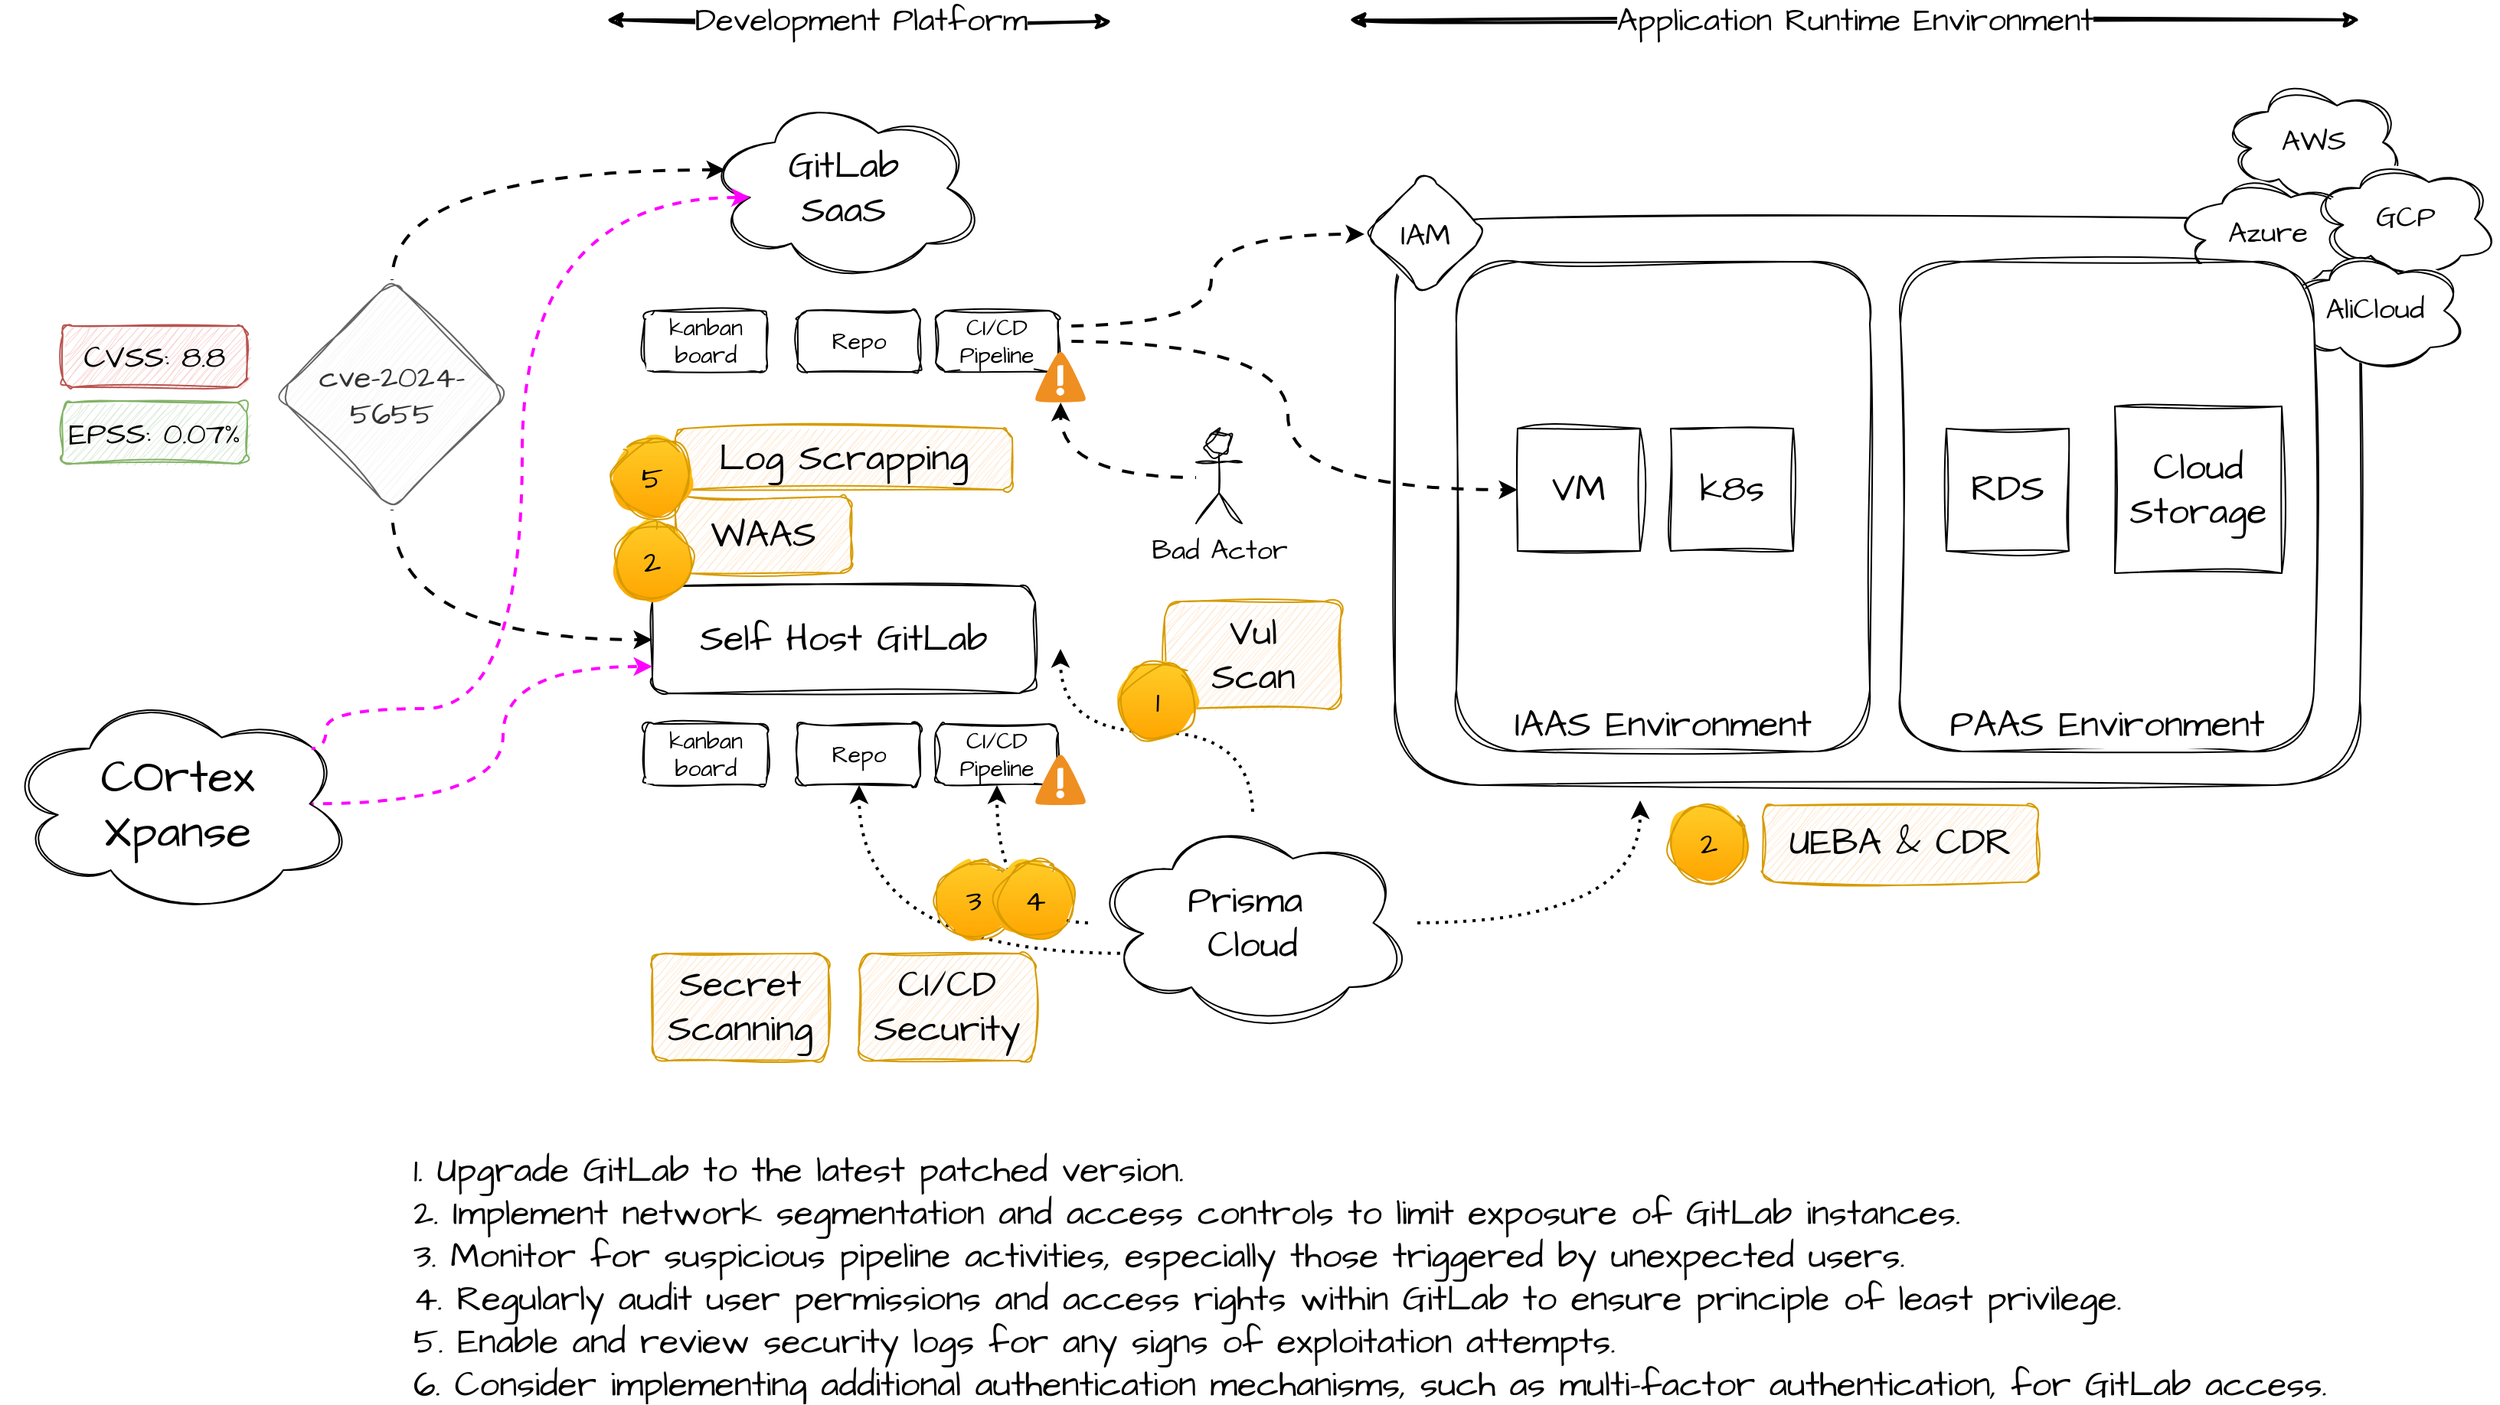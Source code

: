 <mxfile version="24.2.5" type="device">
  <diagram name="Page-1" id="rjnNvsuZUN1prgzj9QkD">
    <mxGraphModel dx="1912" dy="949" grid="0" gridSize="10" guides="1" tooltips="1" connect="1" arrows="1" fold="1" page="0" pageScale="1" pageWidth="850" pageHeight="1100" math="0" shadow="0">
      <root>
        <mxCell id="0" />
        <mxCell id="1" parent="0" />
        <mxCell id="IKM7KcdyT9t43pVqySQf-51" value="Vul&lt;div&gt;Scan&lt;/div&gt;" style="rounded=1;whiteSpace=wrap;html=1;sketch=1;hachureGap=4;jiggle=2;curveFitting=1;fontFamily=Architects Daughter;fontSource=https%3A%2F%2Ffonts.googleapis.com%2Fcss%3Ffamily%3DArchitects%2BDaughter;fontSize=24;labelBackgroundColor=none;fillColor=#ffe6cc;strokeColor=#d79b00;" parent="1" vertex="1">
          <mxGeometry x="709.5" y="560" width="115" height="70" as="geometry" />
        </mxCell>
        <mxCell id="IKM7KcdyT9t43pVqySQf-50" value="WAAS" style="rounded=1;whiteSpace=wrap;html=1;sketch=1;hachureGap=4;jiggle=2;curveFitting=1;fontFamily=Architects Daughter;fontSource=https%3A%2F%2Ffonts.googleapis.com%2Fcss%3Ffamily%3DArchitects%2BDaughter;fontSize=24;labelBackgroundColor=none;fillColor=#ffe6cc;strokeColor=#d79b00;" parent="1" vertex="1">
          <mxGeometry x="390" y="491.5" width="115" height="50" as="geometry" />
        </mxCell>
        <mxCell id="IKM7KcdyT9t43pVqySQf-26" value="" style="rounded=1;whiteSpace=wrap;html=1;sketch=1;hachureGap=4;jiggle=2;curveFitting=1;fontFamily=Architects Daughter;fontSource=https%3A%2F%2Ffonts.googleapis.com%2Fcss%3Ffamily%3DArchitects%2BDaughter;fontSize=11;fontColor=default;labelBackgroundColor=default;" parent="1" vertex="1">
          <mxGeometry x="860" y="310" width="630" height="370" as="geometry" />
        </mxCell>
        <mxCell id="IKM7KcdyT9t43pVqySQf-1" value="GitLab&lt;div&gt;SaaS&lt;/div&gt;" style="ellipse;shape=cloud;whiteSpace=wrap;html=1;sketch=1;hachureGap=4;jiggle=2;curveFitting=1;fontFamily=Architects Daughter;fontSource=https%3A%2F%2Ffonts.googleapis.com%2Fcss%3Ffamily%3DArchitects%2BDaughter;fontSize=24;" parent="1" vertex="1">
          <mxGeometry x="410" y="230" width="180" height="120" as="geometry" />
        </mxCell>
        <mxCell id="IKM7KcdyT9t43pVqySQf-2" value="Self Host GitLab" style="rounded=1;whiteSpace=wrap;html=1;sketch=1;hachureGap=4;jiggle=2;curveFitting=1;fontFamily=Architects Daughter;fontSource=https%3A%2F%2Ffonts.googleapis.com%2Fcss%3Ffamily%3DArchitects%2BDaughter;fontSize=24;" parent="1" vertex="1">
          <mxGeometry x="375" y="550" width="250" height="70" as="geometry" />
        </mxCell>
        <mxCell id="IKM7KcdyT9t43pVqySQf-4" style="edgeStyle=orthogonalEdgeStyle;rounded=0;hachureGap=4;orthogonalLoop=1;jettySize=auto;html=1;fontFamily=Architects Daughter;fontSource=https%3A%2F%2Ffonts.googleapis.com%2Fcss%3Ffamily%3DArchitects%2BDaughter;curved=1;flowAnimation=1;strokeWidth=2;exitX=0.5;exitY=0;exitDx=0;exitDy=0;entryX=0.07;entryY=0.4;entryDx=0;entryDy=0;entryPerimeter=0;" parent="1" source="IKM7KcdyT9t43pVqySQf-3" target="IKM7KcdyT9t43pVqySQf-1" edge="1">
          <mxGeometry relative="1" as="geometry" />
        </mxCell>
        <mxCell id="IKM7KcdyT9t43pVqySQf-5" style="edgeStyle=orthogonalEdgeStyle;curved=1;rounded=0;hachureGap=4;orthogonalLoop=1;jettySize=auto;html=1;entryX=0;entryY=0.5;entryDx=0;entryDy=0;strokeColor=default;strokeWidth=2;align=center;verticalAlign=middle;fontFamily=Architects Daughter;fontSource=https%3A%2F%2Ffonts.googleapis.com%2Fcss%3Ffamily%3DArchitects%2BDaughter;fontSize=11;fontColor=default;labelBackgroundColor=default;endArrow=classic;flowAnimation=1;exitX=0.5;exitY=1;exitDx=0;exitDy=0;" parent="1" source="IKM7KcdyT9t43pVqySQf-3" target="IKM7KcdyT9t43pVqySQf-2" edge="1">
          <mxGeometry relative="1" as="geometry" />
        </mxCell>
        <mxCell id="IKM7KcdyT9t43pVqySQf-3" value="cve-2024-5655" style="rhombus;whiteSpace=wrap;html=1;sketch=1;hachureGap=4;jiggle=2;curveFitting=1;fontFamily=Architects Daughter;fontSource=https%3A%2F%2Ffonts.googleapis.com%2Fcss%3Ffamily%3DArchitects%2BDaughter;rounded=1;fontSize=20;fillColor=#f5f5f5;fontColor=#333333;strokeColor=#666666;" parent="1" vertex="1">
          <mxGeometry x="130" y="350" width="150" height="150" as="geometry" />
        </mxCell>
        <mxCell id="IKM7KcdyT9t43pVqySQf-6" value="Development Platform" style="endArrow=classic;startArrow=classic;html=1;rounded=0;hachureGap=4;strokeColor=default;strokeWidth=2;align=center;verticalAlign=middle;fontFamily=Architects Daughter;fontSource=https%3A%2F%2Ffonts.googleapis.com%2Fcss%3Ffamily%3DArchitects%2BDaughter;fontSize=21;fontColor=default;labelBackgroundColor=default;edgeStyle=orthogonalEdgeStyle;flowAnimation=0;curved=1;sketch=1;curveFitting=1;jiggle=2;" parent="1" edge="1">
          <mxGeometry width="50" height="50" relative="1" as="geometry">
            <mxPoint x="345" y="180" as="sourcePoint" />
            <mxPoint x="675" y="181" as="targetPoint" />
          </mxGeometry>
        </mxCell>
        <mxCell id="IKM7KcdyT9t43pVqySQf-7" value="kanban board" style="rounded=1;whiteSpace=wrap;html=1;sketch=1;hachureGap=4;jiggle=2;curveFitting=1;fontFamily=Architects Daughter;fontSource=https%3A%2F%2Ffonts.googleapis.com%2Fcss%3Ffamily%3DArchitects%2BDaughter;fontSize=15;fontColor=default;labelBackgroundColor=default;" parent="1" vertex="1">
          <mxGeometry x="370" y="370" width="80" height="40" as="geometry" />
        </mxCell>
        <mxCell id="IKM7KcdyT9t43pVqySQf-8" value="Repo" style="rounded=1;whiteSpace=wrap;html=1;sketch=1;hachureGap=4;jiggle=2;curveFitting=1;fontFamily=Architects Daughter;fontSource=https%3A%2F%2Ffonts.googleapis.com%2Fcss%3Ffamily%3DArchitects%2BDaughter;fontSize=15;fontColor=default;labelBackgroundColor=default;" parent="1" vertex="1">
          <mxGeometry x="470" y="370" width="80" height="40" as="geometry" />
        </mxCell>
        <mxCell id="IKM7KcdyT9t43pVqySQf-36" style="edgeStyle=orthogonalEdgeStyle;curved=1;rounded=0;hachureGap=4;orthogonalLoop=1;jettySize=auto;html=1;entryX=0;entryY=0.5;entryDx=0;entryDy=0;strokeColor=default;strokeWidth=2;align=center;verticalAlign=middle;fontFamily=Architects Daughter;fontSource=https%3A%2F%2Ffonts.googleapis.com%2Fcss%3Ffamily%3DArchitects%2BDaughter;fontSize=11;fontColor=default;labelBackgroundColor=default;endArrow=classic;flowAnimation=1;exitX=1;exitY=0.25;exitDx=0;exitDy=0;" parent="1" source="IKM7KcdyT9t43pVqySQf-9" target="IKM7KcdyT9t43pVqySQf-35" edge="1">
          <mxGeometry relative="1" as="geometry">
            <mxPoint x="650" y="370" as="sourcePoint" />
          </mxGeometry>
        </mxCell>
        <mxCell id="IKM7KcdyT9t43pVqySQf-9" value="CI/CD&lt;div&gt;Pipeline&lt;/div&gt;" style="rounded=1;whiteSpace=wrap;html=1;sketch=1;hachureGap=4;jiggle=2;curveFitting=1;fontFamily=Architects Daughter;fontSource=https%3A%2F%2Ffonts.googleapis.com%2Fcss%3Ffamily%3DArchitects%2BDaughter;fontSize=15;fontColor=default;labelBackgroundColor=default;" parent="1" vertex="1">
          <mxGeometry x="560" y="370" width="80" height="40" as="geometry" />
        </mxCell>
        <mxCell id="IKM7KcdyT9t43pVqySQf-10" value="kanban board" style="rounded=1;whiteSpace=wrap;html=1;sketch=1;hachureGap=4;jiggle=2;curveFitting=1;fontFamily=Architects Daughter;fontSource=https%3A%2F%2Ffonts.googleapis.com%2Fcss%3Ffamily%3DArchitects%2BDaughter;fontSize=15;fontColor=default;labelBackgroundColor=default;" parent="1" vertex="1">
          <mxGeometry x="370" y="640" width="80" height="40" as="geometry" />
        </mxCell>
        <mxCell id="IKM7KcdyT9t43pVqySQf-11" value="Repo" style="rounded=1;whiteSpace=wrap;html=1;sketch=1;hachureGap=4;jiggle=2;curveFitting=1;fontFamily=Architects Daughter;fontSource=https%3A%2F%2Ffonts.googleapis.com%2Fcss%3Ffamily%3DArchitects%2BDaughter;fontSize=15;fontColor=default;labelBackgroundColor=default;" parent="1" vertex="1">
          <mxGeometry x="470" y="640" width="80" height="40" as="geometry" />
        </mxCell>
        <mxCell id="IKM7KcdyT9t43pVqySQf-12" value="CI/CD&lt;div&gt;Pipeline&lt;/div&gt;" style="rounded=1;whiteSpace=wrap;html=1;sketch=1;hachureGap=4;jiggle=2;curveFitting=1;fontFamily=Architects Daughter;fontSource=https%3A%2F%2Ffonts.googleapis.com%2Fcss%3Ffamily%3DArchitects%2BDaughter;fontSize=15;fontColor=default;labelBackgroundColor=default;" parent="1" vertex="1">
          <mxGeometry x="560" y="640" width="80" height="40" as="geometry" />
        </mxCell>
        <mxCell id="IKM7KcdyT9t43pVqySQf-14" value="" style="shape=image;imageAspect=0;aspect=fixed;verticalLabelPosition=bottom;verticalAlign=top;sketch=1;hachureGap=4;jiggle=2;curveFitting=1;fontFamily=Architects Daughter;fontSource=https%3A%2F%2Ffonts.googleapis.com%2Fcss%3Ffamily%3DArchitects%2BDaughter;fontSize=11;fontColor=default;labelBackgroundColor=default;image=https://cdn4.iconfinder.com/data/icons/logos-and-brands/512/144_Gitlab_logo_logos-512.png;" parent="1" vertex="1">
          <mxGeometry x="580" y="509" width="82" height="82" as="geometry" />
        </mxCell>
        <mxCell id="IKM7KcdyT9t43pVqySQf-15" value="" style="shape=image;imageAspect=0;aspect=fixed;verticalLabelPosition=bottom;verticalAlign=top;sketch=1;hachureGap=4;jiggle=2;curveFitting=1;fontFamily=Architects Daughter;fontSource=https%3A%2F%2Ffonts.googleapis.com%2Fcss%3Ffamily%3DArchitects%2BDaughter;fontSize=11;fontColor=default;labelBackgroundColor=default;image=https://cdn4.iconfinder.com/data/icons/logos-and-brands/512/144_Gitlab_logo_logos-512.png;" parent="1" vertex="1">
          <mxGeometry x="550" y="230" width="82" height="82" as="geometry" />
        </mxCell>
        <mxCell id="IKM7KcdyT9t43pVqySQf-16" value="CVSS: 8.8" style="rounded=1;whiteSpace=wrap;html=1;sketch=1;hachureGap=4;jiggle=2;curveFitting=1;fontFamily=Architects Daughter;fontSource=https%3A%2F%2Ffonts.googleapis.com%2Fcss%3Ffamily%3DArchitects%2BDaughter;fontSize=20;labelBackgroundColor=none;fillColor=#f8cecc;strokeColor=#b85450;" parent="1" vertex="1">
          <mxGeometry x="-10" y="380" width="120" height="40" as="geometry" />
        </mxCell>
        <mxCell id="IKM7KcdyT9t43pVqySQf-17" value="EPSS: 0.07%" style="rounded=1;whiteSpace=wrap;html=1;sketch=1;hachureGap=4;jiggle=2;curveFitting=1;fontFamily=Architects Daughter;fontSource=https%3A%2F%2Ffonts.googleapis.com%2Fcss%3Ffamily%3DArchitects%2BDaughter;fontSize=20;labelBackgroundColor=none;fillColor=#d5e8d4;strokeColor=#82b366;" parent="1" vertex="1">
          <mxGeometry x="-10" y="430" width="120" height="40" as="geometry" />
        </mxCell>
        <mxCell id="IKM7KcdyT9t43pVqySQf-18" value="" style="shadow=0;dashed=0;html=1;strokeColor=none;fillColor=#4495D1;labelPosition=center;verticalLabelPosition=bottom;verticalAlign=top;align=center;outlineConnect=0;shape=mxgraph.veeam.2d.alert;hachureGap=4;fontFamily=Architects Daughter;fontSource=https%3A%2F%2Ffonts.googleapis.com%2Fcss%3Ffamily%3DArchitects%2BDaughter;fontSize=11;fontColor=default;labelBackgroundColor=default;" parent="1" vertex="1">
          <mxGeometry x="625" y="396.8" width="33.2" height="33.2" as="geometry" />
        </mxCell>
        <mxCell id="IKM7KcdyT9t43pVqySQf-19" value="" style="shadow=0;dashed=0;html=1;strokeColor=none;fillColor=#4495D1;labelPosition=center;verticalLabelPosition=bottom;verticalAlign=top;align=center;outlineConnect=0;shape=mxgraph.veeam.2d.alert;hachureGap=4;fontFamily=Architects Daughter;fontSource=https%3A%2F%2Ffonts.googleapis.com%2Fcss%3Ffamily%3DArchitects%2BDaughter;fontSize=11;fontColor=default;labelBackgroundColor=default;" parent="1" vertex="1">
          <mxGeometry x="625" y="660" width="33.2" height="33.2" as="geometry" />
        </mxCell>
        <mxCell id="IKM7KcdyT9t43pVqySQf-21" style="edgeStyle=orthogonalEdgeStyle;curved=1;rounded=0;hachureGap=4;orthogonalLoop=1;jettySize=auto;html=1;strokeColor=default;strokeWidth=2;align=center;verticalAlign=middle;fontFamily=Architects Daughter;fontSource=https%3A%2F%2Ffonts.googleapis.com%2Fcss%3Ffamily%3DArchitects%2BDaughter;fontSize=11;fontColor=default;labelBackgroundColor=default;endArrow=classic;flowAnimation=1;" parent="1" source="IKM7KcdyT9t43pVqySQf-20" target="IKM7KcdyT9t43pVqySQf-18" edge="1">
          <mxGeometry relative="1" as="geometry" />
        </mxCell>
        <mxCell id="IKM7KcdyT9t43pVqySQf-20" value="Bad Actor" style="shape=umlActor;verticalLabelPosition=bottom;verticalAlign=top;html=1;outlineConnect=0;sketch=1;hachureGap=4;jiggle=2;curveFitting=1;fontFamily=Architects Daughter;fontSource=https%3A%2F%2Ffonts.googleapis.com%2Fcss%3Ffamily%3DArchitects%2BDaughter;fontSize=18;fontColor=default;labelBackgroundColor=default;" parent="1" vertex="1">
          <mxGeometry x="730" y="449" width="30" height="60" as="geometry" />
        </mxCell>
        <mxCell id="IKM7KcdyT9t43pVqySQf-28" value="IAAS Environment" style="rounded=1;whiteSpace=wrap;html=1;sketch=1;hachureGap=4;jiggle=2;curveFitting=1;fontFamily=Architects Daughter;fontSource=https%3A%2F%2Ffonts.googleapis.com%2Fcss%3Ffamily%3DArchitects%2BDaughter;fontSize=24;fontColor=default;labelBackgroundColor=default;verticalAlign=bottom;" parent="1" vertex="1">
          <mxGeometry x="900" y="338" width="270" height="320" as="geometry" />
        </mxCell>
        <mxCell id="IKM7KcdyT9t43pVqySQf-22" value="AWS" style="ellipse;shape=cloud;whiteSpace=wrap;html=1;sketch=1;hachureGap=4;jiggle=2;curveFitting=1;fontFamily=Architects Daughter;fontSource=https%3A%2F%2Ffonts.googleapis.com%2Fcss%3Ffamily%3DArchitects%2BDaughter;fontSize=19;fontColor=default;labelBackgroundColor=default;" parent="1" vertex="1">
          <mxGeometry x="1400" y="220" width="120" height="80" as="geometry" />
        </mxCell>
        <mxCell id="IKM7KcdyT9t43pVqySQf-23" value="Azure" style="ellipse;shape=cloud;whiteSpace=wrap;html=1;sketch=1;hachureGap=4;jiggle=2;curveFitting=1;fontFamily=Architects Daughter;fontSource=https%3A%2F%2Ffonts.googleapis.com%2Fcss%3Ffamily%3DArchitects%2BDaughter;fontSize=19;fontColor=default;labelBackgroundColor=default;" parent="1" vertex="1">
          <mxGeometry x="1370" y="280" width="120" height="80" as="geometry" />
        </mxCell>
        <mxCell id="IKM7KcdyT9t43pVqySQf-24" value="GCP" style="ellipse;shape=cloud;whiteSpace=wrap;html=1;sketch=1;hachureGap=4;jiggle=2;curveFitting=1;fontFamily=Architects Daughter;fontSource=https%3A%2F%2Ffonts.googleapis.com%2Fcss%3Ffamily%3DArchitects%2BDaughter;fontSize=19;fontColor=default;labelBackgroundColor=default;" parent="1" vertex="1">
          <mxGeometry x="1460" y="270" width="120" height="80" as="geometry" />
        </mxCell>
        <mxCell id="IKM7KcdyT9t43pVqySQf-25" value="AliCloud" style="ellipse;shape=cloud;whiteSpace=wrap;html=1;sketch=1;hachureGap=4;jiggle=2;curveFitting=1;fontFamily=Architects Daughter;fontSource=https%3A%2F%2Ffonts.googleapis.com%2Fcss%3Ffamily%3DArchitects%2BDaughter;fontSize=19;fontColor=default;labelBackgroundColor=default;" parent="1" vertex="1">
          <mxGeometry x="1440" y="330" width="120" height="80" as="geometry" />
        </mxCell>
        <mxCell id="IKM7KcdyT9t43pVqySQf-29" value="PAAS Environment" style="rounded=1;whiteSpace=wrap;html=1;sketch=1;hachureGap=4;jiggle=2;curveFitting=1;fontFamily=Architects Daughter;fontSource=https%3A%2F%2Ffonts.googleapis.com%2Fcss%3Ffamily%3DArchitects%2BDaughter;fontSize=24;fontColor=default;labelBackgroundColor=default;verticalAlign=bottom;" parent="1" vertex="1">
          <mxGeometry x="1190" y="338" width="270" height="320" as="geometry" />
        </mxCell>
        <mxCell id="IKM7KcdyT9t43pVqySQf-30" value="VM" style="whiteSpace=wrap;html=1;aspect=fixed;sketch=1;hachureGap=4;jiggle=2;curveFitting=1;fontFamily=Architects Daughter;fontSource=https%3A%2F%2Ffonts.googleapis.com%2Fcss%3Ffamily%3DArchitects%2BDaughter;fontSize=24;fontColor=default;labelBackgroundColor=default;" parent="1" vertex="1">
          <mxGeometry x="940" y="447" width="80" height="80" as="geometry" />
        </mxCell>
        <mxCell id="IKM7KcdyT9t43pVqySQf-31" value="k8s" style="whiteSpace=wrap;html=1;aspect=fixed;sketch=1;hachureGap=4;jiggle=2;curveFitting=1;fontFamily=Architects Daughter;fontSource=https%3A%2F%2Ffonts.googleapis.com%2Fcss%3Ffamily%3DArchitects%2BDaughter;fontSize=24;fontColor=default;labelBackgroundColor=default;" parent="1" vertex="1">
          <mxGeometry x="1040" y="447" width="80" height="80" as="geometry" />
        </mxCell>
        <mxCell id="IKM7KcdyT9t43pVqySQf-32" value="RDS" style="whiteSpace=wrap;html=1;aspect=fixed;sketch=1;hachureGap=4;jiggle=2;curveFitting=1;fontFamily=Architects Daughter;fontSource=https%3A%2F%2Ffonts.googleapis.com%2Fcss%3Ffamily%3DArchitects%2BDaughter;fontSize=24;fontColor=default;labelBackgroundColor=default;" parent="1" vertex="1">
          <mxGeometry x="1220" y="447" width="80" height="80" as="geometry" />
        </mxCell>
        <mxCell id="IKM7KcdyT9t43pVqySQf-33" value="Cloud&lt;div&gt;Storage&lt;/div&gt;" style="whiteSpace=wrap;html=1;aspect=fixed;sketch=1;hachureGap=4;jiggle=2;curveFitting=1;fontFamily=Architects Daughter;fontSource=https%3A%2F%2Ffonts.googleapis.com%2Fcss%3Ffamily%3DArchitects%2BDaughter;fontSize=24;fontColor=default;labelBackgroundColor=default;" parent="1" vertex="1">
          <mxGeometry x="1330" y="432.5" width="109" height="109" as="geometry" />
        </mxCell>
        <mxCell id="IKM7KcdyT9t43pVqySQf-34" style="edgeStyle=orthogonalEdgeStyle;curved=1;rounded=0;hachureGap=4;orthogonalLoop=1;jettySize=auto;html=1;exitX=1;exitY=0.5;exitDx=0;exitDy=0;entryX=0;entryY=0.5;entryDx=0;entryDy=0;strokeColor=default;strokeWidth=2;align=center;verticalAlign=middle;fontFamily=Architects Daughter;fontSource=https%3A%2F%2Ffonts.googleapis.com%2Fcss%3Ffamily%3DArchitects%2BDaughter;fontSize=11;fontColor=default;labelBackgroundColor=default;endArrow=classic;flowAnimation=1;" parent="1" source="IKM7KcdyT9t43pVqySQf-9" target="IKM7KcdyT9t43pVqySQf-30" edge="1">
          <mxGeometry relative="1" as="geometry" />
        </mxCell>
        <mxCell id="IKM7KcdyT9t43pVqySQf-35" value="IAM" style="rhombus;whiteSpace=wrap;html=1;sketch=1;hachureGap=4;jiggle=2;curveFitting=1;fontFamily=Architects Daughter;fontSource=https%3A%2F%2Ffonts.googleapis.com%2Fcss%3Ffamily%3DArchitects%2BDaughter;fontSize=20;fontColor=default;labelBackgroundColor=default;rounded=1;" parent="1" vertex="1">
          <mxGeometry x="840" y="280" width="80" height="80" as="geometry" />
        </mxCell>
        <mxCell id="IKM7KcdyT9t43pVqySQf-37" value="Application Runtime Environment" style="endArrow=classic;startArrow=classic;html=1;rounded=0;hachureGap=4;strokeColor=default;strokeWidth=2;align=center;verticalAlign=middle;fontFamily=Architects Daughter;fontSource=https%3A%2F%2Ffonts.googleapis.com%2Fcss%3Ffamily%3DArchitects%2BDaughter;fontSize=21;fontColor=default;labelBackgroundColor=default;edgeStyle=orthogonalEdgeStyle;flowAnimation=0;curved=1;sketch=1;curveFitting=1;jiggle=2;" parent="1" edge="1">
          <mxGeometry width="50" height="50" relative="1" as="geometry">
            <mxPoint x="830" y="180" as="sourcePoint" />
            <mxPoint x="1490" y="180" as="targetPoint" />
          </mxGeometry>
        </mxCell>
        <mxCell id="IKM7KcdyT9t43pVqySQf-39" value="1. Upgrade GitLab to the latest patched version.&#xa;2. Implement network segmentation and access controls to limit exposure of GitLab instances. &#xa;3. Monitor for suspicious pipeline activities, especially those triggered by unexpected users. &#xa;4. Regularly audit user permissions and access rights within GitLab to ensure principle of least privilege. &#xa;5. Enable and review security logs for any signs of exploitation attempts. &#xa;6. Consider implementing additional authentication mechanisms, such as multi-factor authentication, for GitLab access." style="text;fontFamily=Architects Daughter;fontSource=https%3A%2F%2Ffonts.googleapis.com%2Fcss%3Ffamily%3DArchitects%2BDaughter;fontSize=23;fontColor=default;labelBackgroundColor=default;" parent="1" vertex="1">
          <mxGeometry x="217" y="910" width="1100" height="160" as="geometry" />
        </mxCell>
        <mxCell id="IKM7KcdyT9t43pVqySQf-43" style="edgeStyle=orthogonalEdgeStyle;curved=1;rounded=0;hachureGap=4;orthogonalLoop=1;jettySize=auto;html=1;entryX=0.5;entryY=1;entryDx=0;entryDy=0;dashed=1;dashPattern=1 2;strokeColor=default;strokeWidth=2;align=center;verticalAlign=middle;fontFamily=Architects Daughter;fontSource=https%3A%2F%2Ffonts.googleapis.com%2Fcss%3Ffamily%3DArchitects%2BDaughter;fontSize=11;fontColor=default;labelBackgroundColor=default;endArrow=classic;flowAnimation=1;" parent="1" source="IKM7KcdyT9t43pVqySQf-41" target="IKM7KcdyT9t43pVqySQf-12" edge="1">
          <mxGeometry relative="1" as="geometry" />
        </mxCell>
        <mxCell id="IKM7KcdyT9t43pVqySQf-44" style="edgeStyle=orthogonalEdgeStyle;curved=1;rounded=0;hachureGap=4;orthogonalLoop=1;jettySize=auto;html=1;entryX=0.5;entryY=1;entryDx=0;entryDy=0;dashed=1;dashPattern=1 2;strokeColor=default;strokeWidth=2;align=center;verticalAlign=middle;fontFamily=Architects Daughter;fontSource=https%3A%2F%2Ffonts.googleapis.com%2Fcss%3Ffamily%3DArchitects%2BDaughter;fontSize=11;fontColor=default;labelBackgroundColor=default;endArrow=classic;flowAnimation=1;exitX=0.1;exitY=0.642;exitDx=0;exitDy=0;exitPerimeter=0;" parent="1" source="IKM7KcdyT9t43pVqySQf-41" target="IKM7KcdyT9t43pVqySQf-11" edge="1">
          <mxGeometry relative="1" as="geometry" />
        </mxCell>
        <mxCell id="IKM7KcdyT9t43pVqySQf-45" style="edgeStyle=orthogonalEdgeStyle;curved=1;rounded=0;hachureGap=4;orthogonalLoop=1;jettySize=auto;html=1;dashed=1;dashPattern=1 2;strokeColor=default;strokeWidth=2;align=center;verticalAlign=middle;fontFamily=Architects Daughter;fontSource=https%3A%2F%2Ffonts.googleapis.com%2Fcss%3Ffamily%3DArchitects%2BDaughter;fontSize=11;fontColor=default;labelBackgroundColor=default;endArrow=classic;flowAnimation=1;" parent="1" source="IKM7KcdyT9t43pVqySQf-41" edge="1">
          <mxGeometry relative="1" as="geometry">
            <mxPoint x="1020" y="690" as="targetPoint" />
          </mxGeometry>
        </mxCell>
        <mxCell id="IKM7KcdyT9t43pVqySQf-46" style="edgeStyle=orthogonalEdgeStyle;curved=1;rounded=0;hachureGap=4;orthogonalLoop=1;jettySize=auto;html=1;entryX=0.75;entryY=1;entryDx=0;entryDy=0;dashed=1;dashPattern=1 2;strokeColor=default;strokeWidth=2;align=center;verticalAlign=middle;fontFamily=Architects Daughter;fontSource=https%3A%2F%2Ffonts.googleapis.com%2Fcss%3Ffamily%3DArchitects%2BDaughter;fontSize=11;fontColor=default;labelBackgroundColor=default;endArrow=classic;flowAnimation=1;" parent="1" source="IKM7KcdyT9t43pVqySQf-41" target="IKM7KcdyT9t43pVqySQf-14" edge="1">
          <mxGeometry relative="1" as="geometry" />
        </mxCell>
        <mxCell id="IKM7KcdyT9t43pVqySQf-41" value="Prisma&amp;nbsp;&lt;div&gt;Cloud&lt;/div&gt;" style="ellipse;shape=cloud;whiteSpace=wrap;html=1;sketch=1;hachureGap=4;jiggle=2;curveFitting=1;fontFamily=Architects Daughter;fontSource=https%3A%2F%2Ffonts.googleapis.com%2Fcss%3Ffamily%3DArchitects%2BDaughter;fontSize=24;fontColor=default;labelBackgroundColor=default;" parent="1" vertex="1">
          <mxGeometry x="662" y="700" width="210" height="140" as="geometry" />
        </mxCell>
        <mxCell id="IKM7KcdyT9t43pVqySQf-47" value="1" style="ellipse;whiteSpace=wrap;html=1;aspect=fixed;sketch=1;hachureGap=4;jiggle=2;curveFitting=1;fontFamily=Architects Daughter;fontSource=https%3A%2F%2Ffonts.googleapis.com%2Fcss%3Ffamily%3DArchitects%2BDaughter;fontSize=20;labelBackgroundColor=none;fillColor=#ffcd28;gradientColor=#ffa500;strokeColor=#d79b00;" parent="1" vertex="1">
          <mxGeometry x="680" y="600" width="50" height="50" as="geometry" />
        </mxCell>
        <mxCell id="IKM7KcdyT9t43pVqySQf-49" value="2" style="ellipse;whiteSpace=wrap;html=1;aspect=fixed;sketch=1;hachureGap=4;jiggle=2;curveFitting=1;fontFamily=Architects Daughter;fontSource=https%3A%2F%2Ffonts.googleapis.com%2Fcss%3Ffamily%3DArchitects%2BDaughter;fontSize=20;labelBackgroundColor=none;fillColor=#ffcd28;gradientColor=#ffa500;strokeColor=#d79b00;" parent="1" vertex="1">
          <mxGeometry x="350" y="509" width="50" height="50" as="geometry" />
        </mxCell>
        <mxCell id="IKM7KcdyT9t43pVqySQf-52" value="3" style="ellipse;whiteSpace=wrap;html=1;aspect=fixed;sketch=1;hachureGap=4;jiggle=2;curveFitting=1;fontFamily=Architects Daughter;fontSource=https%3A%2F%2Ffonts.googleapis.com%2Fcss%3Ffamily%3DArchitects%2BDaughter;fontSize=20;labelBackgroundColor=none;fillColor=#ffcd28;gradientColor=#ffa500;strokeColor=#d79b00;" parent="1" vertex="1">
          <mxGeometry x="560" y="730" width="50" height="50" as="geometry" />
        </mxCell>
        <mxCell id="IKM7KcdyT9t43pVqySQf-53" value="4" style="ellipse;whiteSpace=wrap;html=1;aspect=fixed;sketch=1;hachureGap=4;jiggle=2;curveFitting=1;fontFamily=Architects Daughter;fontSource=https%3A%2F%2Ffonts.googleapis.com%2Fcss%3Ffamily%3DArchitects%2BDaughter;fontSize=20;labelBackgroundColor=none;fillColor=#ffcd28;gradientColor=#ffa500;strokeColor=#d79b00;" parent="1" vertex="1">
          <mxGeometry x="600" y="730" width="50" height="50" as="geometry" />
        </mxCell>
        <mxCell id="IKM7KcdyT9t43pVqySQf-54" value="CI/CD&lt;div&gt;Security&lt;/div&gt;" style="rounded=1;whiteSpace=wrap;html=1;sketch=1;hachureGap=4;jiggle=2;curveFitting=1;fontFamily=Architects Daughter;fontSource=https%3A%2F%2Ffonts.googleapis.com%2Fcss%3Ffamily%3DArchitects%2BDaughter;fontSize=24;labelBackgroundColor=none;fillColor=#ffe6cc;strokeColor=#d79b00;" parent="1" vertex="1">
          <mxGeometry x="510" y="790" width="115" height="70" as="geometry" />
        </mxCell>
        <mxCell id="IKM7KcdyT9t43pVqySQf-55" value="Secret&lt;div&gt;Scanning&lt;/div&gt;" style="rounded=1;whiteSpace=wrap;html=1;sketch=1;hachureGap=4;jiggle=2;curveFitting=1;fontFamily=Architects Daughter;fontSource=https%3A%2F%2Ffonts.googleapis.com%2Fcss%3Ffamily%3DArchitects%2BDaughter;fontSize=24;labelBackgroundColor=none;fillColor=#ffe6cc;strokeColor=#d79b00;" parent="1" vertex="1">
          <mxGeometry x="375" y="790" width="115" height="70" as="geometry" />
        </mxCell>
        <mxCell id="IKM7KcdyT9t43pVqySQf-56" value="Log Scrapping" style="rounded=1;whiteSpace=wrap;html=1;sketch=1;hachureGap=4;jiggle=2;curveFitting=1;fontFamily=Architects Daughter;fontSource=https%3A%2F%2Ffonts.googleapis.com%2Fcss%3Ffamily%3DArchitects%2BDaughter;fontSize=24;labelBackgroundColor=none;fillColor=#ffe6cc;strokeColor=#d79b00;" parent="1" vertex="1">
          <mxGeometry x="390" y="447" width="220" height="40" as="geometry" />
        </mxCell>
        <mxCell id="IKM7KcdyT9t43pVqySQf-57" value="5" style="ellipse;whiteSpace=wrap;html=1;aspect=fixed;sketch=1;hachureGap=4;jiggle=2;curveFitting=1;fontFamily=Architects Daughter;fontSource=https%3A%2F%2Ffonts.googleapis.com%2Fcss%3Ffamily%3DArchitects%2BDaughter;fontSize=20;labelBackgroundColor=none;fillColor=#ffcd28;gradientColor=#ffa500;strokeColor=#d79b00;" parent="1" vertex="1">
          <mxGeometry x="350" y="454" width="50" height="50" as="geometry" />
        </mxCell>
        <mxCell id="IKM7KcdyT9t43pVqySQf-58" value="2" style="ellipse;whiteSpace=wrap;html=1;aspect=fixed;sketch=1;hachureGap=4;jiggle=2;curveFitting=1;fontFamily=Architects Daughter;fontSource=https%3A%2F%2Ffonts.googleapis.com%2Fcss%3Ffamily%3DArchitects%2BDaughter;fontSize=20;labelBackgroundColor=none;fillColor=#ffcd28;gradientColor=#ffa500;strokeColor=#d79b00;" parent="1" vertex="1">
          <mxGeometry x="1040" y="693.2" width="50" height="50" as="geometry" />
        </mxCell>
        <mxCell id="IKM7KcdyT9t43pVqySQf-59" value="UEBA &amp;amp; CDR" style="rounded=1;whiteSpace=wrap;html=1;sketch=1;hachureGap=4;jiggle=2;curveFitting=1;fontFamily=Architects Daughter;fontSource=https%3A%2F%2Ffonts.googleapis.com%2Fcss%3Ffamily%3DArchitects%2BDaughter;fontSize=24;labelBackgroundColor=none;fillColor=#ffe6cc;strokeColor=#d79b00;" parent="1" vertex="1">
          <mxGeometry x="1100" y="693.2" width="180" height="50" as="geometry" />
        </mxCell>
        <mxCell id="IKM7KcdyT9t43pVqySQf-62" style="edgeStyle=orthogonalEdgeStyle;curved=1;rounded=0;hachureGap=4;orthogonalLoop=1;jettySize=auto;html=1;exitX=0.875;exitY=0.5;exitDx=0;exitDy=0;exitPerimeter=0;entryX=0;entryY=0.75;entryDx=0;entryDy=0;dashed=1;strokeColor=#FF00FF;strokeWidth=2;align=center;verticalAlign=middle;fontFamily=Architects Daughter;fontSource=https%3A%2F%2Ffonts.googleapis.com%2Fcss%3Ffamily%3DArchitects%2BDaughter;fontSize=11;fontColor=default;labelBackgroundColor=default;endArrow=classic;flowAnimation=1;" parent="1" source="IKM7KcdyT9t43pVqySQf-60" target="IKM7KcdyT9t43pVqySQf-2" edge="1">
          <mxGeometry relative="1" as="geometry" />
        </mxCell>
        <mxCell id="IKM7KcdyT9t43pVqySQf-60" value="COrtex&lt;div style=&quot;font-size: 30px;&quot;&gt;Xpanse&lt;/div&gt;" style="ellipse;shape=cloud;whiteSpace=wrap;html=1;sketch=1;hachureGap=4;jiggle=2;curveFitting=1;fontFamily=Architects Daughter;fontSource=https%3A%2F%2Ffonts.googleapis.com%2Fcss%3Ffamily%3DArchitects%2BDaughter;fontSize=30;fontColor=default;labelBackgroundColor=default;" parent="1" vertex="1">
          <mxGeometry x="-50" y="620" width="230" height="144.4" as="geometry" />
        </mxCell>
        <mxCell id="IKM7KcdyT9t43pVqySQf-61" style="edgeStyle=orthogonalEdgeStyle;curved=1;rounded=0;hachureGap=4;orthogonalLoop=1;jettySize=auto;html=1;entryX=0.16;entryY=0.55;entryDx=0;entryDy=0;entryPerimeter=0;strokeColor=#FF00FF;strokeWidth=2;align=center;verticalAlign=middle;fontFamily=Architects Daughter;fontSource=https%3A%2F%2Ffonts.googleapis.com%2Fcss%3Ffamily%3DArchitects%2BDaughter;fontSize=11;fontColor=default;labelBackgroundColor=default;endArrow=classic;flowAnimation=1;exitX=0.88;exitY=0.25;exitDx=0;exitDy=0;exitPerimeter=0;dashed=1;" parent="1" source="IKM7KcdyT9t43pVqySQf-60" target="IKM7KcdyT9t43pVqySQf-1" edge="1">
          <mxGeometry relative="1" as="geometry">
            <Array as="points">
              <mxPoint x="162" y="630" />
              <mxPoint x="290" y="630" />
              <mxPoint x="290" y="296" />
            </Array>
          </mxGeometry>
        </mxCell>
        <mxCell id="eks9kagcRDOpATy0ELWR-1" value="" style="shape=image;imageAspect=0;aspect=fixed;verticalLabelPosition=bottom;verticalAlign=top;sketch=1;hachureGap=4;jiggle=2;curveFitting=1;fontFamily=Architects Daughter;fontSource=https%3A%2F%2Ffonts.googleapis.com%2Fcss%3Ffamily%3DArchitects%2BDaughter;fontSize=11;fontColor=default;labelBackgroundColor=default;image=https://avatars.githubusercontent.com/u/73199731?s=200&amp;v=4;" vertex="1" parent="1">
          <mxGeometry x="800" y="790" width="80" height="80" as="geometry" />
        </mxCell>
        <mxCell id="eks9kagcRDOpATy0ELWR-2" value="" style="shape=image;imageAspect=0;aspect=fixed;verticalLabelPosition=bottom;verticalAlign=top;sketch=1;hachureGap=4;jiggle=2;curveFitting=1;fontFamily=Architects Daughter;fontSource=https%3A%2F%2Ffonts.googleapis.com%2Fcss%3Ffamily%3DArchitects%2BDaughter;fontSize=11;fontColor=default;labelBackgroundColor=default;image=https://lh3.googleusercontent.com/YlwczxRATj_a4sGRLSJi7JzhGsxiYupSzuAu1i94PlJ6CYl71ghwYgeiDiEyDQxD8NRQI62OWXLxpbdz2Qk;" vertex="1" parent="1">
          <mxGeometry x="120" y="722.4" width="74.75" height="95.2" as="geometry" />
        </mxCell>
      </root>
    </mxGraphModel>
  </diagram>
</mxfile>
